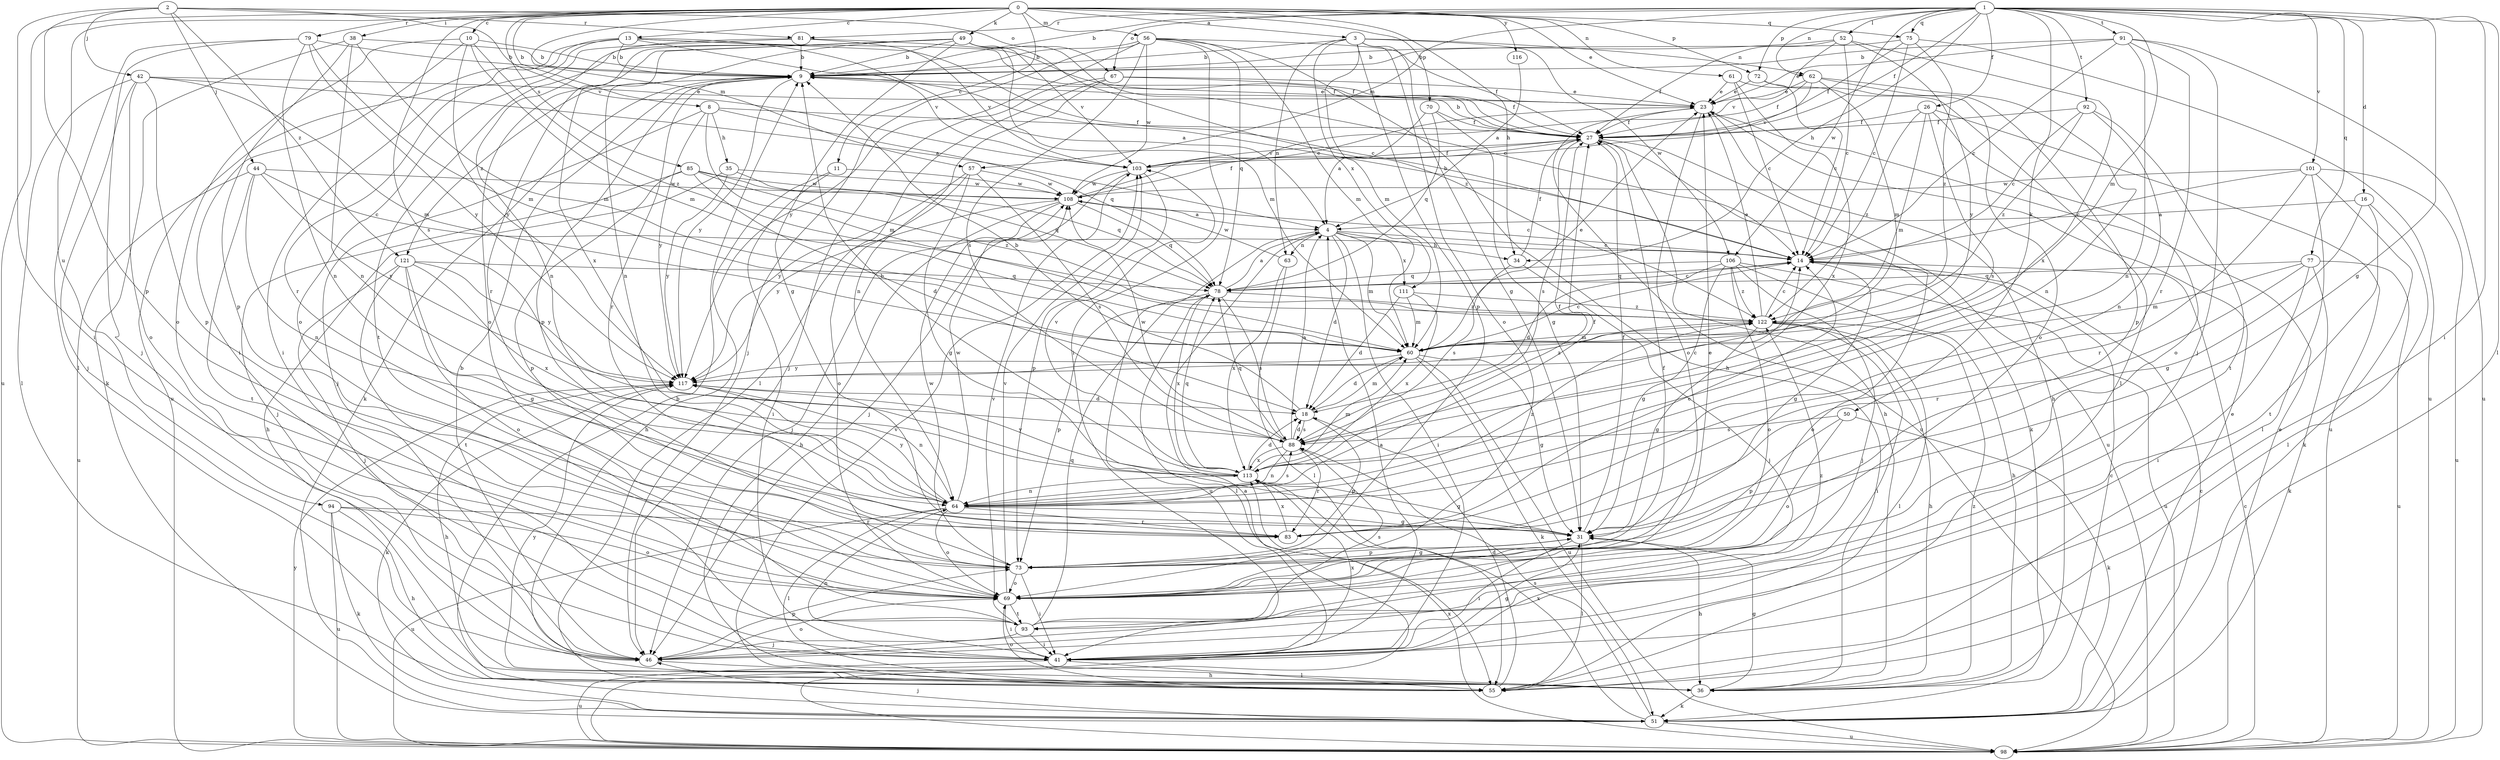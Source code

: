strict digraph  {
0;
1;
2;
3;
4;
8;
9;
10;
11;
13;
14;
16;
18;
23;
26;
27;
31;
34;
35;
36;
38;
41;
42;
44;
46;
49;
50;
51;
52;
55;
56;
57;
60;
61;
62;
63;
64;
67;
69;
70;
72;
73;
75;
77;
78;
79;
81;
83;
85;
88;
91;
92;
93;
94;
98;
101;
103;
106;
108;
111;
113;
116;
117;
121;
122;
0 -> 3  [label=a];
0 -> 8  [label=b];
0 -> 10  [label=c];
0 -> 11  [label=c];
0 -> 13  [label=c];
0 -> 23  [label=e];
0 -> 34  [label=h];
0 -> 38  [label=i];
0 -> 49  [label=k];
0 -> 56  [label=m];
0 -> 57  [label=m];
0 -> 61  [label=n];
0 -> 70  [label=p];
0 -> 72  [label=p];
0 -> 75  [label=q];
0 -> 79  [label=r];
0 -> 85  [label=s];
0 -> 88  [label=s];
0 -> 94  [label=u];
0 -> 98  [label=u];
0 -> 116  [label=y];
1 -> 9  [label=b];
1 -> 16  [label=d];
1 -> 26  [label=f];
1 -> 27  [label=f];
1 -> 31  [label=g];
1 -> 34  [label=h];
1 -> 41  [label=i];
1 -> 50  [label=k];
1 -> 52  [label=l];
1 -> 55  [label=l];
1 -> 57  [label=m];
1 -> 60  [label=m];
1 -> 62  [label=n];
1 -> 67  [label=o];
1 -> 72  [label=p];
1 -> 75  [label=q];
1 -> 77  [label=q];
1 -> 81  [label=r];
1 -> 91  [label=t];
1 -> 92  [label=t];
1 -> 101  [label=v];
1 -> 106  [label=w];
2 -> 41  [label=i];
2 -> 42  [label=j];
2 -> 44  [label=j];
2 -> 67  [label=o];
2 -> 73  [label=p];
2 -> 81  [label=r];
2 -> 103  [label=v];
2 -> 121  [label=z];
3 -> 9  [label=b];
3 -> 31  [label=g];
3 -> 60  [label=m];
3 -> 62  [label=n];
3 -> 63  [label=n];
3 -> 69  [label=o];
3 -> 73  [label=p];
3 -> 106  [label=w];
3 -> 111  [label=x];
4 -> 14  [label=c];
4 -> 18  [label=d];
4 -> 34  [label=h];
4 -> 41  [label=i];
4 -> 60  [label=m];
4 -> 63  [label=n];
4 -> 98  [label=u];
4 -> 111  [label=x];
8 -> 27  [label=f];
8 -> 35  [label=h];
8 -> 46  [label=j];
8 -> 60  [label=m];
8 -> 78  [label=q];
8 -> 117  [label=y];
9 -> 23  [label=e];
9 -> 51  [label=k];
9 -> 73  [label=p];
9 -> 83  [label=r];
9 -> 117  [label=y];
9 -> 121  [label=z];
10 -> 9  [label=b];
10 -> 41  [label=i];
10 -> 60  [label=m];
10 -> 69  [label=o];
10 -> 117  [label=y];
10 -> 122  [label=z];
11 -> 36  [label=h];
11 -> 41  [label=i];
11 -> 108  [label=w];
13 -> 4  [label=a];
13 -> 9  [label=b];
13 -> 14  [label=c];
13 -> 27  [label=f];
13 -> 41  [label=i];
13 -> 83  [label=r];
13 -> 98  [label=u];
13 -> 103  [label=v];
14 -> 9  [label=b];
14 -> 31  [label=g];
14 -> 69  [label=o];
14 -> 78  [label=q];
16 -> 4  [label=a];
16 -> 31  [label=g];
16 -> 55  [label=l];
16 -> 93  [label=t];
18 -> 9  [label=b];
18 -> 60  [label=m];
18 -> 73  [label=p];
18 -> 88  [label=s];
23 -> 27  [label=f];
23 -> 36  [label=h];
23 -> 69  [label=o];
23 -> 98  [label=u];
26 -> 27  [label=f];
26 -> 60  [label=m];
26 -> 69  [label=o];
26 -> 88  [label=s];
26 -> 98  [label=u];
26 -> 122  [label=z];
27 -> 9  [label=b];
27 -> 36  [label=h];
27 -> 51  [label=k];
27 -> 88  [label=s];
27 -> 98  [label=u];
27 -> 103  [label=v];
31 -> 27  [label=f];
31 -> 36  [label=h];
31 -> 41  [label=i];
31 -> 55  [label=l];
31 -> 73  [label=p];
34 -> 27  [label=f];
34 -> 46  [label=j];
34 -> 88  [label=s];
35 -> 36  [label=h];
35 -> 78  [label=q];
35 -> 108  [label=w];
35 -> 117  [label=y];
36 -> 14  [label=c];
36 -> 31  [label=g];
36 -> 51  [label=k];
36 -> 117  [label=y];
36 -> 122  [label=z];
38 -> 9  [label=b];
38 -> 51  [label=k];
38 -> 60  [label=m];
38 -> 64  [label=n];
38 -> 73  [label=p];
41 -> 4  [label=a];
41 -> 31  [label=g];
41 -> 55  [label=l];
41 -> 64  [label=n];
41 -> 98  [label=u];
41 -> 113  [label=x];
42 -> 4  [label=a];
42 -> 23  [label=e];
42 -> 46  [label=j];
42 -> 55  [label=l];
42 -> 60  [label=m];
42 -> 69  [label=o];
42 -> 73  [label=p];
44 -> 14  [label=c];
44 -> 64  [label=n];
44 -> 93  [label=t];
44 -> 98  [label=u];
44 -> 108  [label=w];
44 -> 117  [label=y];
46 -> 9  [label=b];
46 -> 36  [label=h];
46 -> 69  [label=o];
46 -> 73  [label=p];
49 -> 9  [label=b];
49 -> 14  [label=c];
49 -> 31  [label=g];
49 -> 60  [label=m];
49 -> 64  [label=n];
49 -> 69  [label=o];
49 -> 83  [label=r];
49 -> 93  [label=t];
49 -> 103  [label=v];
49 -> 113  [label=x];
49 -> 122  [label=z];
50 -> 51  [label=k];
50 -> 69  [label=o];
50 -> 73  [label=p];
50 -> 88  [label=s];
51 -> 9  [label=b];
51 -> 14  [label=c];
51 -> 23  [label=e];
51 -> 46  [label=j];
51 -> 88  [label=s];
51 -> 98  [label=u];
51 -> 113  [label=x];
52 -> 9  [label=b];
52 -> 14  [label=c];
52 -> 27  [label=f];
52 -> 103  [label=v];
52 -> 113  [label=x];
52 -> 117  [label=y];
55 -> 18  [label=d];
55 -> 69  [label=o];
55 -> 103  [label=v];
56 -> 9  [label=b];
56 -> 27  [label=f];
56 -> 36  [label=h];
56 -> 41  [label=i];
56 -> 46  [label=j];
56 -> 60  [label=m];
56 -> 78  [label=q];
56 -> 88  [label=s];
56 -> 108  [label=w];
56 -> 117  [label=y];
57 -> 31  [label=g];
57 -> 69  [label=o];
57 -> 88  [label=s];
57 -> 108  [label=w];
57 -> 117  [label=y];
60 -> 14  [label=c];
60 -> 18  [label=d];
60 -> 23  [label=e];
60 -> 31  [label=g];
60 -> 51  [label=k];
60 -> 98  [label=u];
60 -> 117  [label=y];
61 -> 14  [label=c];
61 -> 23  [label=e];
61 -> 55  [label=l];
61 -> 113  [label=x];
62 -> 23  [label=e];
62 -> 27  [label=f];
62 -> 60  [label=m];
62 -> 64  [label=n];
62 -> 73  [label=p];
62 -> 103  [label=v];
63 -> 55  [label=l];
63 -> 108  [label=w];
63 -> 113  [label=x];
64 -> 27  [label=f];
64 -> 31  [label=g];
64 -> 55  [label=l];
64 -> 69  [label=o];
64 -> 83  [label=r];
64 -> 88  [label=s];
64 -> 98  [label=u];
64 -> 108  [label=w];
64 -> 117  [label=y];
64 -> 122  [label=z];
67 -> 23  [label=e];
67 -> 27  [label=f];
67 -> 46  [label=j];
67 -> 55  [label=l];
67 -> 64  [label=n];
69 -> 23  [label=e];
69 -> 27  [label=f];
69 -> 41  [label=i];
69 -> 93  [label=t];
69 -> 103  [label=v];
70 -> 4  [label=a];
70 -> 27  [label=f];
70 -> 31  [label=g];
70 -> 78  [label=q];
72 -> 14  [label=c];
72 -> 23  [label=e];
72 -> 69  [label=o];
73 -> 31  [label=g];
73 -> 41  [label=i];
73 -> 69  [label=o];
73 -> 108  [label=w];
75 -> 9  [label=b];
75 -> 14  [label=c];
75 -> 27  [label=f];
75 -> 98  [label=u];
75 -> 122  [label=z];
77 -> 41  [label=i];
77 -> 51  [label=k];
77 -> 60  [label=m];
77 -> 78  [label=q];
77 -> 83  [label=r];
77 -> 98  [label=u];
78 -> 4  [label=a];
78 -> 14  [label=c];
78 -> 55  [label=l];
78 -> 73  [label=p];
78 -> 88  [label=s];
78 -> 113  [label=x];
78 -> 122  [label=z];
79 -> 9  [label=b];
79 -> 46  [label=j];
79 -> 55  [label=l];
79 -> 60  [label=m];
79 -> 64  [label=n];
79 -> 117  [label=y];
81 -> 9  [label=b];
81 -> 27  [label=f];
81 -> 64  [label=n];
81 -> 69  [label=o];
81 -> 103  [label=v];
83 -> 14  [label=c];
83 -> 113  [label=x];
85 -> 18  [label=d];
85 -> 46  [label=j];
85 -> 73  [label=p];
85 -> 78  [label=q];
85 -> 108  [label=w];
85 -> 122  [label=z];
88 -> 4  [label=a];
88 -> 14  [label=c];
88 -> 18  [label=d];
88 -> 64  [label=n];
88 -> 78  [label=q];
88 -> 83  [label=r];
88 -> 108  [label=w];
88 -> 113  [label=x];
91 -> 9  [label=b];
91 -> 14  [label=c];
91 -> 23  [label=e];
91 -> 46  [label=j];
91 -> 64  [label=n];
91 -> 83  [label=r];
91 -> 98  [label=u];
92 -> 14  [label=c];
92 -> 27  [label=f];
92 -> 64  [label=n];
92 -> 93  [label=t];
92 -> 122  [label=z];
93 -> 41  [label=i];
93 -> 46  [label=j];
93 -> 78  [label=q];
93 -> 88  [label=s];
93 -> 103  [label=v];
93 -> 122  [label=z];
94 -> 36  [label=h];
94 -> 51  [label=k];
94 -> 69  [label=o];
94 -> 83  [label=r];
94 -> 98  [label=u];
98 -> 4  [label=a];
98 -> 14  [label=c];
98 -> 23  [label=e];
98 -> 113  [label=x];
98 -> 117  [label=y];
101 -> 14  [label=c];
101 -> 51  [label=k];
101 -> 55  [label=l];
101 -> 83  [label=r];
101 -> 98  [label=u];
101 -> 108  [label=w];
103 -> 27  [label=f];
103 -> 46  [label=j];
103 -> 73  [label=p];
103 -> 108  [label=w];
106 -> 18  [label=d];
106 -> 31  [label=g];
106 -> 36  [label=h];
106 -> 46  [label=j];
106 -> 69  [label=o];
106 -> 78  [label=q];
106 -> 98  [label=u];
106 -> 122  [label=z];
108 -> 4  [label=a];
108 -> 14  [label=c];
108 -> 23  [label=e];
108 -> 27  [label=f];
108 -> 36  [label=h];
108 -> 46  [label=j];
108 -> 78  [label=q];
108 -> 117  [label=y];
111 -> 18  [label=d];
111 -> 60  [label=m];
111 -> 113  [label=x];
111 -> 122  [label=z];
113 -> 9  [label=b];
113 -> 18  [label=d];
113 -> 27  [label=f];
113 -> 31  [label=g];
113 -> 60  [label=m];
113 -> 64  [label=n];
113 -> 78  [label=q];
113 -> 103  [label=v];
113 -> 117  [label=y];
116 -> 4  [label=a];
117 -> 18  [label=d];
117 -> 36  [label=h];
117 -> 51  [label=k];
117 -> 64  [label=n];
117 -> 122  [label=z];
121 -> 31  [label=g];
121 -> 46  [label=j];
121 -> 69  [label=o];
121 -> 78  [label=q];
121 -> 93  [label=t];
121 -> 113  [label=x];
121 -> 117  [label=y];
122 -> 14  [label=c];
122 -> 23  [label=e];
122 -> 31  [label=g];
122 -> 36  [label=h];
122 -> 41  [label=i];
122 -> 55  [label=l];
122 -> 60  [label=m];
}
